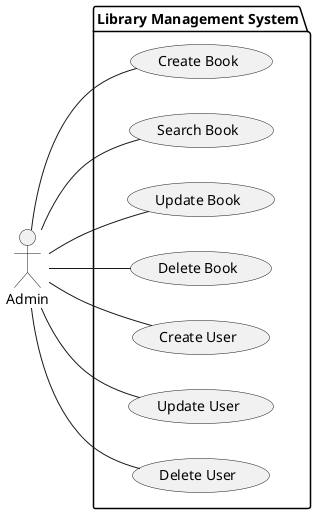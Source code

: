 @startuml Library Management System

left to right direction
actor "Admin" as admin

package "Library Management System" {
  usecase "Create Book" as UC1
  usecase "Search Book" as UC2
  usecase "Update Book" as UC3
  usecase "Delete Book" as UC4
  usecase "Create User" as UC5
  usecase "Update User" as UC6
  usecase "Delete User" as UC7
  
}

admin -- UC1
admin -- UC2
admin -- UC3
admin -- UC4
admin -- UC5
admin -- UC6
admin -- UC7
@enduml
